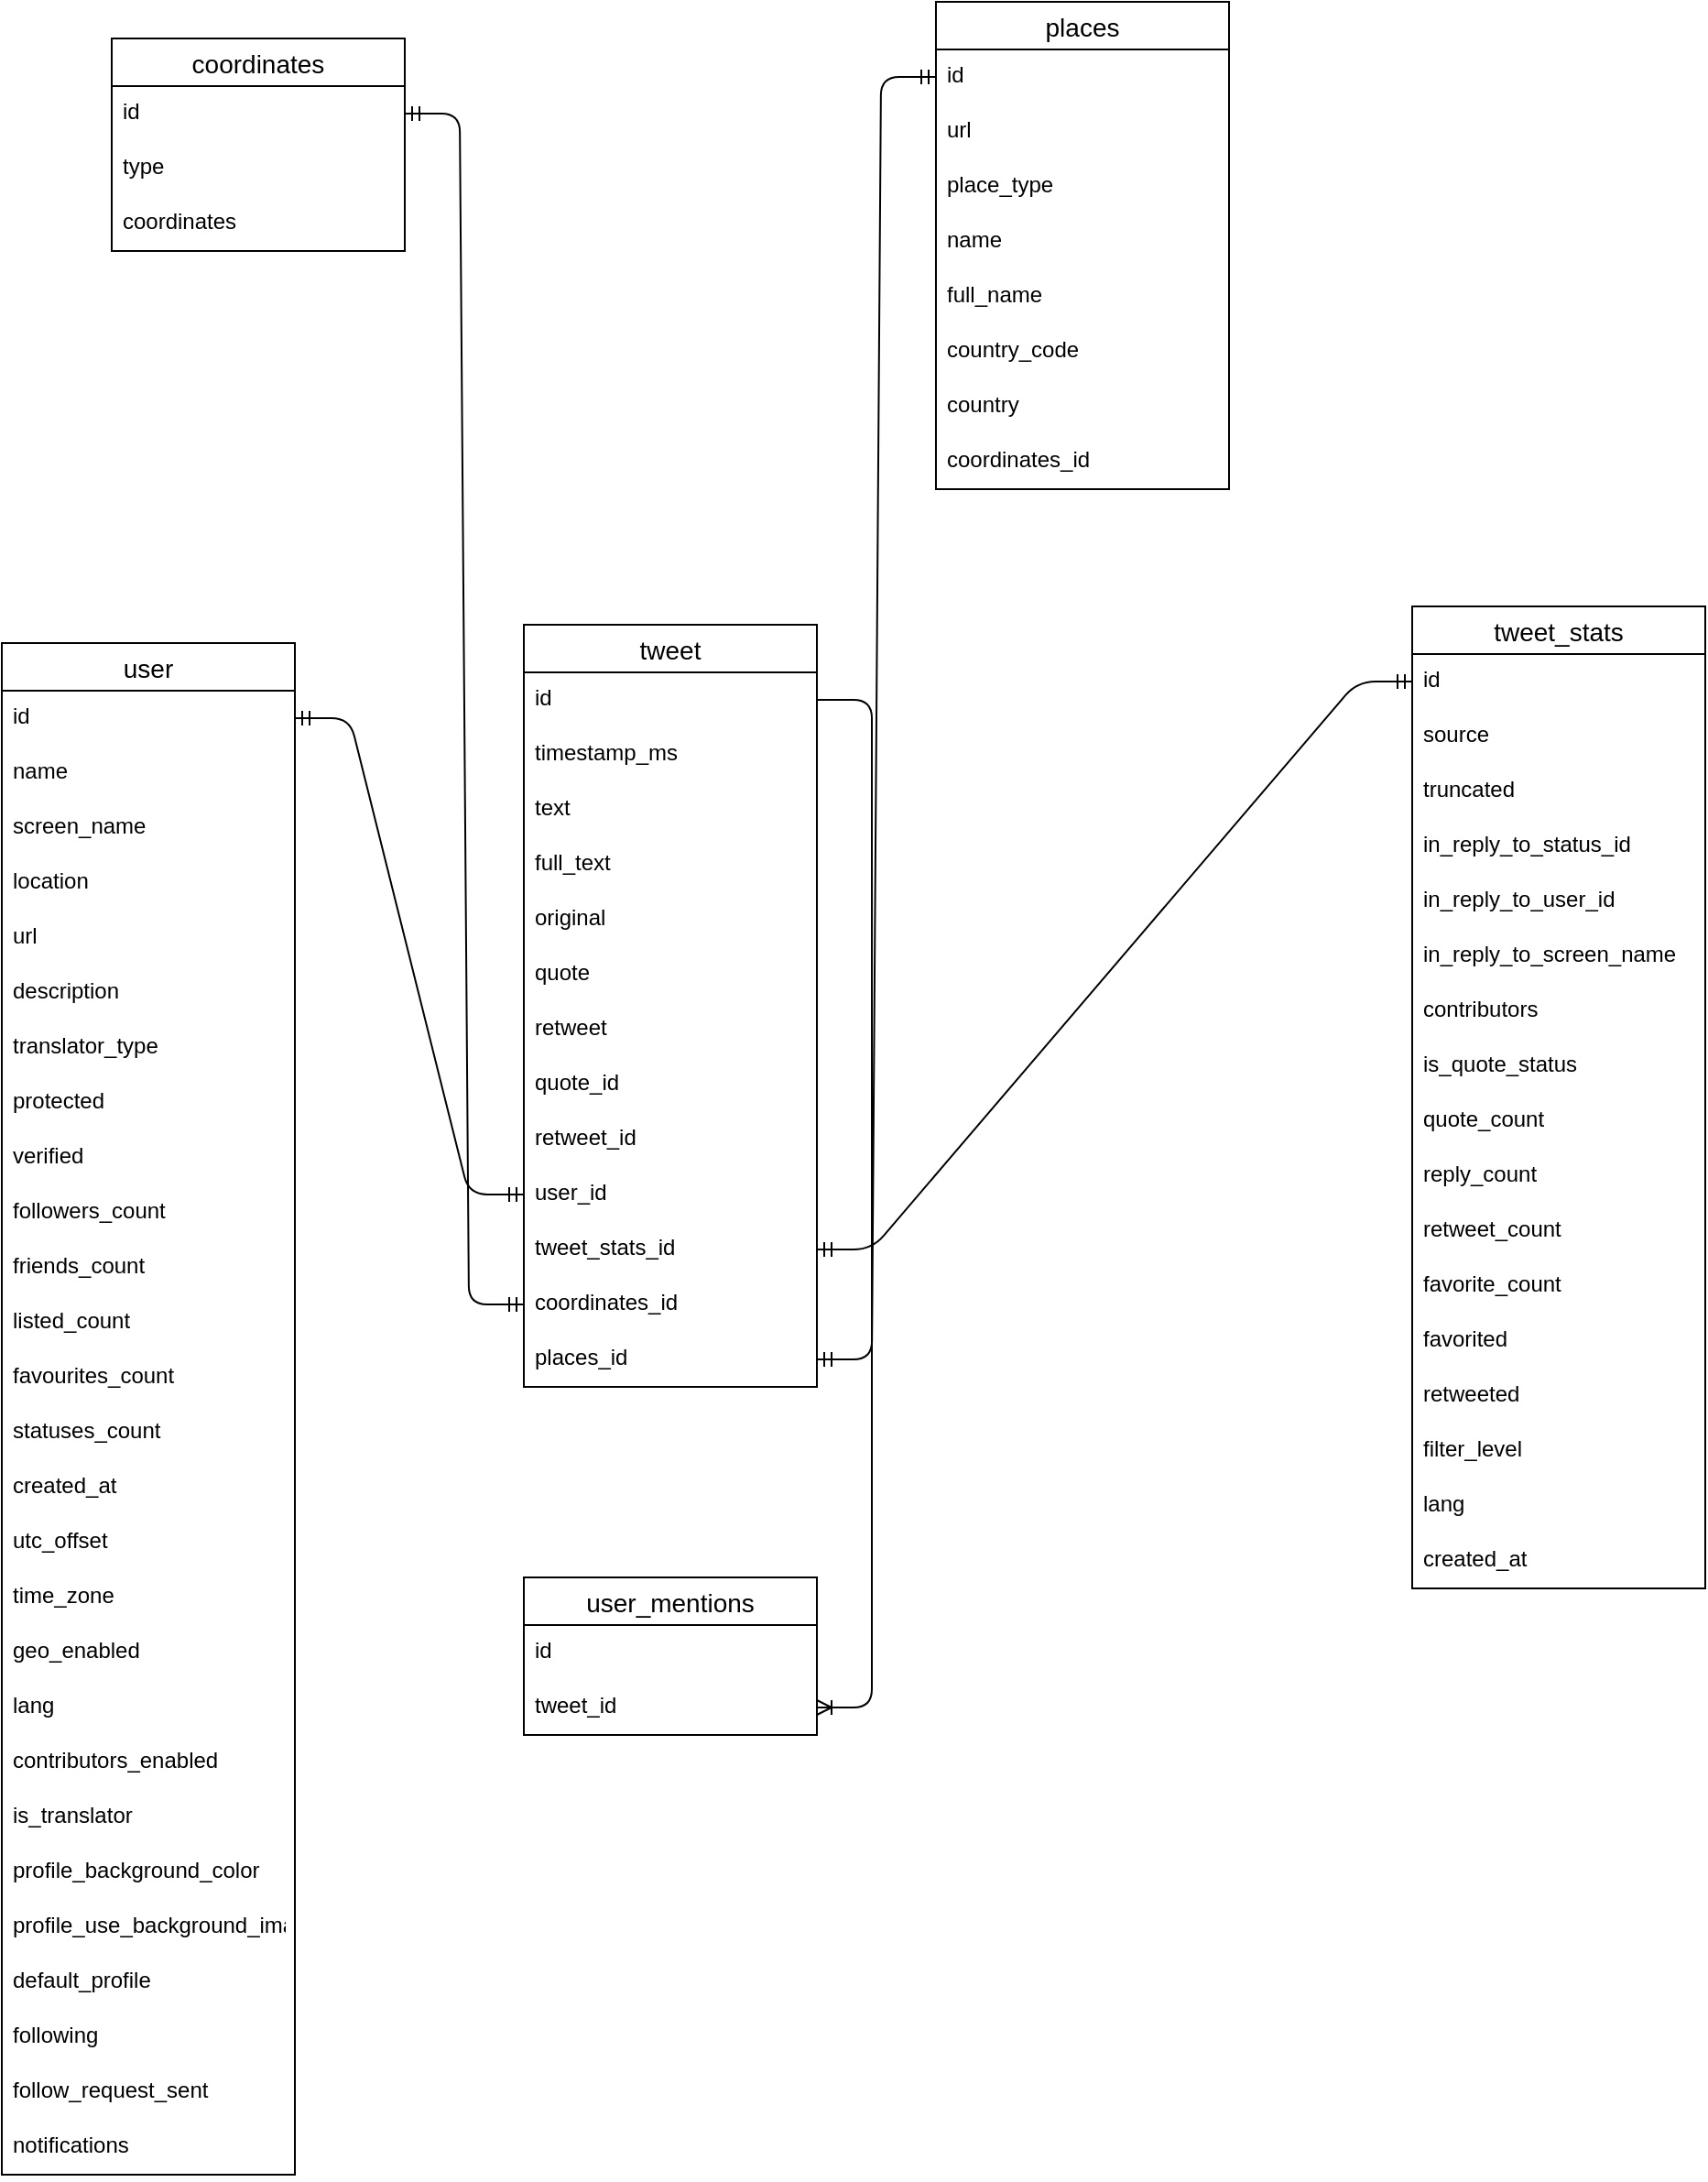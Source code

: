 <mxfile version="13.10.4" type="device"><diagram id="z-3bADAH1Kl1APvfFOZ7" name="Page-1"><mxGraphModel dx="1550" dy="868" grid="1" gridSize="10" guides="1" tooltips="1" connect="1" arrows="1" fold="1" page="1" pageScale="1" pageWidth="850" pageHeight="1100" math="0" shadow="0"><root><mxCell id="0"/><mxCell id="1" parent="0"/><mxCell id="doFomNhA2_S9_Sdeunhu-1" value="tweet" style="swimlane;fontStyle=0;childLayout=stackLayout;horizontal=1;startSize=26;horizontalStack=0;resizeParent=1;resizeParentMax=0;resizeLast=0;collapsible=1;marginBottom=0;align=center;fontSize=14;" vertex="1" parent="1"><mxGeometry x="345" y="380" width="160" height="416" as="geometry"/></mxCell><mxCell id="doFomNhA2_S9_Sdeunhu-3" value="id" style="text;strokeColor=none;fillColor=none;spacingLeft=4;spacingRight=4;overflow=hidden;rotatable=0;points=[[0,0.5],[1,0.5]];portConstraint=eastwest;fontSize=12;" vertex="1" parent="doFomNhA2_S9_Sdeunhu-1"><mxGeometry y="26" width="160" height="30" as="geometry"/></mxCell><mxCell id="doFomNhA2_S9_Sdeunhu-72" value="timestamp_ms" style="text;strokeColor=none;fillColor=none;spacingLeft=4;spacingRight=4;overflow=hidden;rotatable=0;points=[[0,0.5],[1,0.5]];portConstraint=eastwest;fontSize=12;" vertex="1" parent="doFomNhA2_S9_Sdeunhu-1"><mxGeometry y="56" width="160" height="30" as="geometry"/></mxCell><mxCell id="doFomNhA2_S9_Sdeunhu-4" value="text" style="text;strokeColor=none;fillColor=none;spacingLeft=4;spacingRight=4;overflow=hidden;rotatable=0;points=[[0,0.5],[1,0.5]];portConstraint=eastwest;fontSize=12;" vertex="1" parent="doFomNhA2_S9_Sdeunhu-1"><mxGeometry y="86" width="160" height="30" as="geometry"/></mxCell><mxCell id="doFomNhA2_S9_Sdeunhu-38" value="full_text" style="text;strokeColor=none;fillColor=none;spacingLeft=4;spacingRight=4;overflow=hidden;rotatable=0;points=[[0,0.5],[1,0.5]];portConstraint=eastwest;fontSize=12;" vertex="1" parent="doFomNhA2_S9_Sdeunhu-1"><mxGeometry y="116" width="160" height="30" as="geometry"/></mxCell><mxCell id="doFomNhA2_S9_Sdeunhu-39" value="original" style="text;strokeColor=none;fillColor=none;spacingLeft=4;spacingRight=4;overflow=hidden;rotatable=0;points=[[0,0.5],[1,0.5]];portConstraint=eastwest;fontSize=12;" vertex="1" parent="doFomNhA2_S9_Sdeunhu-1"><mxGeometry y="146" width="160" height="30" as="geometry"/></mxCell><mxCell id="doFomNhA2_S9_Sdeunhu-40" value="quote&#10;" style="text;strokeColor=none;fillColor=none;spacingLeft=4;spacingRight=4;overflow=hidden;rotatable=0;points=[[0,0.5],[1,0.5]];portConstraint=eastwest;fontSize=12;" vertex="1" parent="doFomNhA2_S9_Sdeunhu-1"><mxGeometry y="176" width="160" height="30" as="geometry"/></mxCell><mxCell id="doFomNhA2_S9_Sdeunhu-42" value="retweet" style="text;strokeColor=none;fillColor=none;spacingLeft=4;spacingRight=4;overflow=hidden;rotatable=0;points=[[0,0.5],[1,0.5]];portConstraint=eastwest;fontSize=12;" vertex="1" parent="doFomNhA2_S9_Sdeunhu-1"><mxGeometry y="206" width="160" height="30" as="geometry"/></mxCell><mxCell id="doFomNhA2_S9_Sdeunhu-43" value="quote_id" style="text;strokeColor=none;fillColor=none;spacingLeft=4;spacingRight=4;overflow=hidden;rotatable=0;points=[[0,0.5],[1,0.5]];portConstraint=eastwest;fontSize=12;" vertex="1" parent="doFomNhA2_S9_Sdeunhu-1"><mxGeometry y="236" width="160" height="30" as="geometry"/></mxCell><mxCell id="doFomNhA2_S9_Sdeunhu-44" value="retweet_id" style="text;strokeColor=none;fillColor=none;spacingLeft=4;spacingRight=4;overflow=hidden;rotatable=0;points=[[0,0.5],[1,0.5]];portConstraint=eastwest;fontSize=12;" vertex="1" parent="doFomNhA2_S9_Sdeunhu-1"><mxGeometry y="266" width="160" height="30" as="geometry"/></mxCell><mxCell id="doFomNhA2_S9_Sdeunhu-49" value="user_id" style="text;strokeColor=none;fillColor=none;spacingLeft=4;spacingRight=4;overflow=hidden;rotatable=0;points=[[0,0.5],[1,0.5]];portConstraint=eastwest;fontSize=12;" vertex="1" parent="doFomNhA2_S9_Sdeunhu-1"><mxGeometry y="296" width="160" height="30" as="geometry"/></mxCell><mxCell id="doFomNhA2_S9_Sdeunhu-50" value="tweet_stats_id" style="text;strokeColor=none;fillColor=none;spacingLeft=4;spacingRight=4;overflow=hidden;rotatable=0;points=[[0,0.5],[1,0.5]];portConstraint=eastwest;fontSize=12;" vertex="1" parent="doFomNhA2_S9_Sdeunhu-1"><mxGeometry y="326" width="160" height="30" as="geometry"/></mxCell><mxCell id="doFomNhA2_S9_Sdeunhu-51" value="coordinates_id" style="text;strokeColor=none;fillColor=none;spacingLeft=4;spacingRight=4;overflow=hidden;rotatable=0;points=[[0,0.5],[1,0.5]];portConstraint=eastwest;fontSize=12;" vertex="1" parent="doFomNhA2_S9_Sdeunhu-1"><mxGeometry y="356" width="160" height="30" as="geometry"/></mxCell><mxCell id="doFomNhA2_S9_Sdeunhu-52" value="places_id" style="text;strokeColor=none;fillColor=none;spacingLeft=4;spacingRight=4;overflow=hidden;rotatable=0;points=[[0,0.5],[1,0.5]];portConstraint=eastwest;fontSize=12;" vertex="1" parent="doFomNhA2_S9_Sdeunhu-1"><mxGeometry y="386" width="160" height="30" as="geometry"/></mxCell><mxCell id="doFomNhA2_S9_Sdeunhu-5" value="coordinates" style="swimlane;fontStyle=0;childLayout=stackLayout;horizontal=1;startSize=26;horizontalStack=0;resizeParent=1;resizeParentMax=0;resizeLast=0;collapsible=1;marginBottom=0;align=center;fontSize=14;" vertex="1" parent="1"><mxGeometry x="120" y="60" width="160" height="116" as="geometry"/></mxCell><mxCell id="doFomNhA2_S9_Sdeunhu-6" value="id" style="text;strokeColor=none;fillColor=none;spacingLeft=4;spacingRight=4;overflow=hidden;rotatable=0;points=[[0,0.5],[1,0.5]];portConstraint=eastwest;fontSize=12;" vertex="1" parent="doFomNhA2_S9_Sdeunhu-5"><mxGeometry y="26" width="160" height="30" as="geometry"/></mxCell><mxCell id="doFomNhA2_S9_Sdeunhu-7" value="type" style="text;strokeColor=none;fillColor=none;spacingLeft=4;spacingRight=4;overflow=hidden;rotatable=0;points=[[0,0.5],[1,0.5]];portConstraint=eastwest;fontSize=12;" vertex="1" parent="doFomNhA2_S9_Sdeunhu-5"><mxGeometry y="56" width="160" height="30" as="geometry"/></mxCell><mxCell id="doFomNhA2_S9_Sdeunhu-8" value="coordinates" style="text;strokeColor=none;fillColor=none;spacingLeft=4;spacingRight=4;overflow=hidden;rotatable=0;points=[[0,0.5],[1,0.5]];portConstraint=eastwest;fontSize=12;" vertex="1" parent="doFomNhA2_S9_Sdeunhu-5"><mxGeometry y="86" width="160" height="30" as="geometry"/></mxCell><mxCell id="doFomNhA2_S9_Sdeunhu-21" value="user" style="swimlane;fontStyle=0;childLayout=stackLayout;horizontal=1;startSize=26;horizontalStack=0;resizeParent=1;resizeParentMax=0;resizeLast=0;collapsible=1;marginBottom=0;align=center;fontSize=14;" vertex="1" parent="1"><mxGeometry x="60" y="390" width="160" height="836" as="geometry"/></mxCell><mxCell id="doFomNhA2_S9_Sdeunhu-22" value="id" style="text;strokeColor=none;fillColor=none;spacingLeft=4;spacingRight=4;overflow=hidden;rotatable=0;points=[[0,0.5],[1,0.5]];portConstraint=eastwest;fontSize=12;" vertex="1" parent="doFomNhA2_S9_Sdeunhu-21"><mxGeometry y="26" width="160" height="30" as="geometry"/></mxCell><mxCell id="doFomNhA2_S9_Sdeunhu-23" value="name" style="text;strokeColor=none;fillColor=none;spacingLeft=4;spacingRight=4;overflow=hidden;rotatable=0;points=[[0,0.5],[1,0.5]];portConstraint=eastwest;fontSize=12;" vertex="1" parent="doFomNhA2_S9_Sdeunhu-21"><mxGeometry y="56" width="160" height="30" as="geometry"/></mxCell><mxCell id="doFomNhA2_S9_Sdeunhu-24" value="screen_name" style="text;strokeColor=none;fillColor=none;spacingLeft=4;spacingRight=4;overflow=hidden;rotatable=0;points=[[0,0.5],[1,0.5]];portConstraint=eastwest;fontSize=12;" vertex="1" parent="doFomNhA2_S9_Sdeunhu-21"><mxGeometry y="86" width="160" height="30" as="geometry"/></mxCell><mxCell id="doFomNhA2_S9_Sdeunhu-78" value="location" style="text;strokeColor=none;fillColor=none;spacingLeft=4;spacingRight=4;overflow=hidden;rotatable=0;points=[[0,0.5],[1,0.5]];portConstraint=eastwest;fontSize=12;" vertex="1" parent="doFomNhA2_S9_Sdeunhu-21"><mxGeometry y="116" width="160" height="30" as="geometry"/></mxCell><mxCell id="doFomNhA2_S9_Sdeunhu-79" value="url" style="text;strokeColor=none;fillColor=none;spacingLeft=4;spacingRight=4;overflow=hidden;rotatable=0;points=[[0,0.5],[1,0.5]];portConstraint=eastwest;fontSize=12;" vertex="1" parent="doFomNhA2_S9_Sdeunhu-21"><mxGeometry y="146" width="160" height="30" as="geometry"/></mxCell><mxCell id="doFomNhA2_S9_Sdeunhu-80" value="description" style="text;strokeColor=none;fillColor=none;spacingLeft=4;spacingRight=4;overflow=hidden;rotatable=0;points=[[0,0.5],[1,0.5]];portConstraint=eastwest;fontSize=12;" vertex="1" parent="doFomNhA2_S9_Sdeunhu-21"><mxGeometry y="176" width="160" height="30" as="geometry"/></mxCell><mxCell id="doFomNhA2_S9_Sdeunhu-81" value="translator_type" style="text;strokeColor=none;fillColor=none;spacingLeft=4;spacingRight=4;overflow=hidden;rotatable=0;points=[[0,0.5],[1,0.5]];portConstraint=eastwest;fontSize=12;" vertex="1" parent="doFomNhA2_S9_Sdeunhu-21"><mxGeometry y="206" width="160" height="30" as="geometry"/></mxCell><mxCell id="doFomNhA2_S9_Sdeunhu-82" value="protected" style="text;strokeColor=none;fillColor=none;spacingLeft=4;spacingRight=4;overflow=hidden;rotatable=0;points=[[0,0.5],[1,0.5]];portConstraint=eastwest;fontSize=12;" vertex="1" parent="doFomNhA2_S9_Sdeunhu-21"><mxGeometry y="236" width="160" height="30" as="geometry"/></mxCell><mxCell id="doFomNhA2_S9_Sdeunhu-83" value="verified" style="text;strokeColor=none;fillColor=none;spacingLeft=4;spacingRight=4;overflow=hidden;rotatable=0;points=[[0,0.5],[1,0.5]];portConstraint=eastwest;fontSize=12;" vertex="1" parent="doFomNhA2_S9_Sdeunhu-21"><mxGeometry y="266" width="160" height="30" as="geometry"/></mxCell><mxCell id="doFomNhA2_S9_Sdeunhu-84" value="followers_count" style="text;strokeColor=none;fillColor=none;spacingLeft=4;spacingRight=4;overflow=hidden;rotatable=0;points=[[0,0.5],[1,0.5]];portConstraint=eastwest;fontSize=12;" vertex="1" parent="doFomNhA2_S9_Sdeunhu-21"><mxGeometry y="296" width="160" height="30" as="geometry"/></mxCell><mxCell id="doFomNhA2_S9_Sdeunhu-85" value="friends_count" style="text;strokeColor=none;fillColor=none;spacingLeft=4;spacingRight=4;overflow=hidden;rotatable=0;points=[[0,0.5],[1,0.5]];portConstraint=eastwest;fontSize=12;" vertex="1" parent="doFomNhA2_S9_Sdeunhu-21"><mxGeometry y="326" width="160" height="30" as="geometry"/></mxCell><mxCell id="doFomNhA2_S9_Sdeunhu-86" value="listed_count" style="text;strokeColor=none;fillColor=none;spacingLeft=4;spacingRight=4;overflow=hidden;rotatable=0;points=[[0,0.5],[1,0.5]];portConstraint=eastwest;fontSize=12;" vertex="1" parent="doFomNhA2_S9_Sdeunhu-21"><mxGeometry y="356" width="160" height="30" as="geometry"/></mxCell><mxCell id="doFomNhA2_S9_Sdeunhu-87" value="favourites_count" style="text;strokeColor=none;fillColor=none;spacingLeft=4;spacingRight=4;overflow=hidden;rotatable=0;points=[[0,0.5],[1,0.5]];portConstraint=eastwest;fontSize=12;" vertex="1" parent="doFomNhA2_S9_Sdeunhu-21"><mxGeometry y="386" width="160" height="30" as="geometry"/></mxCell><mxCell id="doFomNhA2_S9_Sdeunhu-88" value="statuses_count" style="text;strokeColor=none;fillColor=none;spacingLeft=4;spacingRight=4;overflow=hidden;rotatable=0;points=[[0,0.5],[1,0.5]];portConstraint=eastwest;fontSize=12;" vertex="1" parent="doFomNhA2_S9_Sdeunhu-21"><mxGeometry y="416" width="160" height="30" as="geometry"/></mxCell><mxCell id="doFomNhA2_S9_Sdeunhu-89" value="created_at" style="text;strokeColor=none;fillColor=none;spacingLeft=4;spacingRight=4;overflow=hidden;rotatable=0;points=[[0,0.5],[1,0.5]];portConstraint=eastwest;fontSize=12;" vertex="1" parent="doFomNhA2_S9_Sdeunhu-21"><mxGeometry y="446" width="160" height="30" as="geometry"/></mxCell><mxCell id="doFomNhA2_S9_Sdeunhu-90" value="utc_offset" style="text;strokeColor=none;fillColor=none;spacingLeft=4;spacingRight=4;overflow=hidden;rotatable=0;points=[[0,0.5],[1,0.5]];portConstraint=eastwest;fontSize=12;" vertex="1" parent="doFomNhA2_S9_Sdeunhu-21"><mxGeometry y="476" width="160" height="30" as="geometry"/></mxCell><mxCell id="doFomNhA2_S9_Sdeunhu-91" value="time_zone" style="text;strokeColor=none;fillColor=none;spacingLeft=4;spacingRight=4;overflow=hidden;rotatable=0;points=[[0,0.5],[1,0.5]];portConstraint=eastwest;fontSize=12;" vertex="1" parent="doFomNhA2_S9_Sdeunhu-21"><mxGeometry y="506" width="160" height="30" as="geometry"/></mxCell><mxCell id="doFomNhA2_S9_Sdeunhu-92" value="geo_enabled" style="text;strokeColor=none;fillColor=none;spacingLeft=4;spacingRight=4;overflow=hidden;rotatable=0;points=[[0,0.5],[1,0.5]];portConstraint=eastwest;fontSize=12;" vertex="1" parent="doFomNhA2_S9_Sdeunhu-21"><mxGeometry y="536" width="160" height="30" as="geometry"/></mxCell><mxCell id="doFomNhA2_S9_Sdeunhu-93" value="lang" style="text;strokeColor=none;fillColor=none;spacingLeft=4;spacingRight=4;overflow=hidden;rotatable=0;points=[[0,0.5],[1,0.5]];portConstraint=eastwest;fontSize=12;" vertex="1" parent="doFomNhA2_S9_Sdeunhu-21"><mxGeometry y="566" width="160" height="30" as="geometry"/></mxCell><mxCell id="doFomNhA2_S9_Sdeunhu-94" value="contributors_enabled" style="text;strokeColor=none;fillColor=none;spacingLeft=4;spacingRight=4;overflow=hidden;rotatable=0;points=[[0,0.5],[1,0.5]];portConstraint=eastwest;fontSize=12;" vertex="1" parent="doFomNhA2_S9_Sdeunhu-21"><mxGeometry y="596" width="160" height="30" as="geometry"/></mxCell><mxCell id="doFomNhA2_S9_Sdeunhu-95" value="is_translator" style="text;strokeColor=none;fillColor=none;spacingLeft=4;spacingRight=4;overflow=hidden;rotatable=0;points=[[0,0.5],[1,0.5]];portConstraint=eastwest;fontSize=12;" vertex="1" parent="doFomNhA2_S9_Sdeunhu-21"><mxGeometry y="626" width="160" height="30" as="geometry"/></mxCell><mxCell id="doFomNhA2_S9_Sdeunhu-96" value="profile_background_color" style="text;strokeColor=none;fillColor=none;spacingLeft=4;spacingRight=4;overflow=hidden;rotatable=0;points=[[0,0.5],[1,0.5]];portConstraint=eastwest;fontSize=12;" vertex="1" parent="doFomNhA2_S9_Sdeunhu-21"><mxGeometry y="656" width="160" height="30" as="geometry"/></mxCell><mxCell id="doFomNhA2_S9_Sdeunhu-97" value="profile_use_background_image" style="text;strokeColor=none;fillColor=none;spacingLeft=4;spacingRight=4;overflow=hidden;rotatable=0;points=[[0,0.5],[1,0.5]];portConstraint=eastwest;fontSize=12;" vertex="1" parent="doFomNhA2_S9_Sdeunhu-21"><mxGeometry y="686" width="160" height="30" as="geometry"/></mxCell><mxCell id="doFomNhA2_S9_Sdeunhu-98" value="default_profile" style="text;strokeColor=none;fillColor=none;spacingLeft=4;spacingRight=4;overflow=hidden;rotatable=0;points=[[0,0.5],[1,0.5]];portConstraint=eastwest;fontSize=12;" vertex="1" parent="doFomNhA2_S9_Sdeunhu-21"><mxGeometry y="716" width="160" height="30" as="geometry"/></mxCell><mxCell id="doFomNhA2_S9_Sdeunhu-99" value="following" style="text;strokeColor=none;fillColor=none;spacingLeft=4;spacingRight=4;overflow=hidden;rotatable=0;points=[[0,0.5],[1,0.5]];portConstraint=eastwest;fontSize=12;" vertex="1" parent="doFomNhA2_S9_Sdeunhu-21"><mxGeometry y="746" width="160" height="30" as="geometry"/></mxCell><mxCell id="doFomNhA2_S9_Sdeunhu-100" value="follow_request_sent" style="text;strokeColor=none;fillColor=none;spacingLeft=4;spacingRight=4;overflow=hidden;rotatable=0;points=[[0,0.5],[1,0.5]];portConstraint=eastwest;fontSize=12;" vertex="1" parent="doFomNhA2_S9_Sdeunhu-21"><mxGeometry y="776" width="160" height="30" as="geometry"/></mxCell><mxCell id="doFomNhA2_S9_Sdeunhu-101" value="notifications" style="text;strokeColor=none;fillColor=none;spacingLeft=4;spacingRight=4;overflow=hidden;rotatable=0;points=[[0,0.5],[1,0.5]];portConstraint=eastwest;fontSize=12;" vertex="1" parent="doFomNhA2_S9_Sdeunhu-21"><mxGeometry y="806" width="160" height="30" as="geometry"/></mxCell><mxCell id="doFomNhA2_S9_Sdeunhu-29" value="tweet_stats" style="swimlane;fontStyle=0;childLayout=stackLayout;horizontal=1;startSize=26;horizontalStack=0;resizeParent=1;resizeParentMax=0;resizeLast=0;collapsible=1;marginBottom=0;align=center;fontSize=14;" vertex="1" parent="1"><mxGeometry x="830" y="370" width="160" height="536" as="geometry"/></mxCell><mxCell id="doFomNhA2_S9_Sdeunhu-30" value="id" style="text;strokeColor=none;fillColor=none;spacingLeft=4;spacingRight=4;overflow=hidden;rotatable=0;points=[[0,0.5],[1,0.5]];portConstraint=eastwest;fontSize=12;" vertex="1" parent="doFomNhA2_S9_Sdeunhu-29"><mxGeometry y="26" width="160" height="30" as="geometry"/></mxCell><mxCell id="doFomNhA2_S9_Sdeunhu-31" value="source" style="text;strokeColor=none;fillColor=none;spacingLeft=4;spacingRight=4;overflow=hidden;rotatable=0;points=[[0,0.5],[1,0.5]];portConstraint=eastwest;fontSize=12;" vertex="1" parent="doFomNhA2_S9_Sdeunhu-29"><mxGeometry y="56" width="160" height="30" as="geometry"/></mxCell><mxCell id="doFomNhA2_S9_Sdeunhu-37" value="truncated" style="text;strokeColor=none;fillColor=none;spacingLeft=4;spacingRight=4;overflow=hidden;rotatable=0;points=[[0,0.5],[1,0.5]];portConstraint=eastwest;fontSize=12;" vertex="1" parent="doFomNhA2_S9_Sdeunhu-29"><mxGeometry y="86" width="160" height="30" as="geometry"/></mxCell><mxCell id="doFomNhA2_S9_Sdeunhu-32" value="in_reply_to_status_id" style="text;strokeColor=none;fillColor=none;spacingLeft=4;spacingRight=4;overflow=hidden;rotatable=0;points=[[0,0.5],[1,0.5]];portConstraint=eastwest;fontSize=12;" vertex="1" parent="doFomNhA2_S9_Sdeunhu-29"><mxGeometry y="116" width="160" height="30" as="geometry"/></mxCell><mxCell id="doFomNhA2_S9_Sdeunhu-55" value="in_reply_to_user_id" style="text;strokeColor=none;fillColor=none;spacingLeft=4;spacingRight=4;overflow=hidden;rotatable=0;points=[[0,0.5],[1,0.5]];portConstraint=eastwest;fontSize=12;" vertex="1" parent="doFomNhA2_S9_Sdeunhu-29"><mxGeometry y="146" width="160" height="30" as="geometry"/></mxCell><mxCell id="doFomNhA2_S9_Sdeunhu-56" value="in_reply_to_screen_name" style="text;strokeColor=none;fillColor=none;spacingLeft=4;spacingRight=4;overflow=hidden;rotatable=0;points=[[0,0.5],[1,0.5]];portConstraint=eastwest;fontSize=12;" vertex="1" parent="doFomNhA2_S9_Sdeunhu-29"><mxGeometry y="176" width="160" height="30" as="geometry"/></mxCell><mxCell id="doFomNhA2_S9_Sdeunhu-57" value="contributors" style="text;strokeColor=none;fillColor=none;spacingLeft=4;spacingRight=4;overflow=hidden;rotatable=0;points=[[0,0.5],[1,0.5]];portConstraint=eastwest;fontSize=12;" vertex="1" parent="doFomNhA2_S9_Sdeunhu-29"><mxGeometry y="206" width="160" height="30" as="geometry"/></mxCell><mxCell id="doFomNhA2_S9_Sdeunhu-58" value="is_quote_status" style="text;strokeColor=none;fillColor=none;spacingLeft=4;spacingRight=4;overflow=hidden;rotatable=0;points=[[0,0.5],[1,0.5]];portConstraint=eastwest;fontSize=12;" vertex="1" parent="doFomNhA2_S9_Sdeunhu-29"><mxGeometry y="236" width="160" height="30" as="geometry"/></mxCell><mxCell id="doFomNhA2_S9_Sdeunhu-59" value="quote_count" style="text;strokeColor=none;fillColor=none;spacingLeft=4;spacingRight=4;overflow=hidden;rotatable=0;points=[[0,0.5],[1,0.5]];portConstraint=eastwest;fontSize=12;" vertex="1" parent="doFomNhA2_S9_Sdeunhu-29"><mxGeometry y="266" width="160" height="30" as="geometry"/></mxCell><mxCell id="doFomNhA2_S9_Sdeunhu-60" value="reply_count" style="text;strokeColor=none;fillColor=none;spacingLeft=4;spacingRight=4;overflow=hidden;rotatable=0;points=[[0,0.5],[1,0.5]];portConstraint=eastwest;fontSize=12;" vertex="1" parent="doFomNhA2_S9_Sdeunhu-29"><mxGeometry y="296" width="160" height="30" as="geometry"/></mxCell><mxCell id="doFomNhA2_S9_Sdeunhu-61" value="retweet_count" style="text;strokeColor=none;fillColor=none;spacingLeft=4;spacingRight=4;overflow=hidden;rotatable=0;points=[[0,0.5],[1,0.5]];portConstraint=eastwest;fontSize=12;" vertex="1" parent="doFomNhA2_S9_Sdeunhu-29"><mxGeometry y="326" width="160" height="30" as="geometry"/></mxCell><mxCell id="doFomNhA2_S9_Sdeunhu-62" value="favorite_count" style="text;strokeColor=none;fillColor=none;spacingLeft=4;spacingRight=4;overflow=hidden;rotatable=0;points=[[0,0.5],[1,0.5]];portConstraint=eastwest;fontSize=12;" vertex="1" parent="doFomNhA2_S9_Sdeunhu-29"><mxGeometry y="356" width="160" height="30" as="geometry"/></mxCell><mxCell id="doFomNhA2_S9_Sdeunhu-63" value="favorited" style="text;strokeColor=none;fillColor=none;spacingLeft=4;spacingRight=4;overflow=hidden;rotatable=0;points=[[0,0.5],[1,0.5]];portConstraint=eastwest;fontSize=12;" vertex="1" parent="doFomNhA2_S9_Sdeunhu-29"><mxGeometry y="386" width="160" height="30" as="geometry"/></mxCell><mxCell id="doFomNhA2_S9_Sdeunhu-64" value="retweeted" style="text;strokeColor=none;fillColor=none;spacingLeft=4;spacingRight=4;overflow=hidden;rotatable=0;points=[[0,0.5],[1,0.5]];portConstraint=eastwest;fontSize=12;" vertex="1" parent="doFomNhA2_S9_Sdeunhu-29"><mxGeometry y="416" width="160" height="30" as="geometry"/></mxCell><mxCell id="doFomNhA2_S9_Sdeunhu-65" value="filter_level" style="text;strokeColor=none;fillColor=none;spacingLeft=4;spacingRight=4;overflow=hidden;rotatable=0;points=[[0,0.5],[1,0.5]];portConstraint=eastwest;fontSize=12;" vertex="1" parent="doFomNhA2_S9_Sdeunhu-29"><mxGeometry y="446" width="160" height="30" as="geometry"/></mxCell><mxCell id="doFomNhA2_S9_Sdeunhu-66" value="lang" style="text;strokeColor=none;fillColor=none;spacingLeft=4;spacingRight=4;overflow=hidden;rotatable=0;points=[[0,0.5],[1,0.5]];portConstraint=eastwest;fontSize=12;" vertex="1" parent="doFomNhA2_S9_Sdeunhu-29"><mxGeometry y="476" width="160" height="30" as="geometry"/></mxCell><mxCell id="doFomNhA2_S9_Sdeunhu-67" value="created_at" style="text;strokeColor=none;fillColor=none;spacingLeft=4;spacingRight=4;overflow=hidden;rotatable=0;points=[[0,0.5],[1,0.5]];portConstraint=eastwest;fontSize=12;" vertex="1" parent="doFomNhA2_S9_Sdeunhu-29"><mxGeometry y="506" width="160" height="30" as="geometry"/></mxCell><mxCell id="doFomNhA2_S9_Sdeunhu-33" value="places" style="swimlane;fontStyle=0;childLayout=stackLayout;horizontal=1;startSize=26;horizontalStack=0;resizeParent=1;resizeParentMax=0;resizeLast=0;collapsible=1;marginBottom=0;align=center;fontSize=14;" vertex="1" parent="1"><mxGeometry x="570" y="40" width="160" height="266" as="geometry"/></mxCell><mxCell id="doFomNhA2_S9_Sdeunhu-34" value="id" style="text;strokeColor=none;fillColor=none;spacingLeft=4;spacingRight=4;overflow=hidden;rotatable=0;points=[[0,0.5],[1,0.5]];portConstraint=eastwest;fontSize=12;" vertex="1" parent="doFomNhA2_S9_Sdeunhu-33"><mxGeometry y="26" width="160" height="30" as="geometry"/></mxCell><mxCell id="doFomNhA2_S9_Sdeunhu-35" value="url" style="text;strokeColor=none;fillColor=none;spacingLeft=4;spacingRight=4;overflow=hidden;rotatable=0;points=[[0,0.5],[1,0.5]];portConstraint=eastwest;fontSize=12;" vertex="1" parent="doFomNhA2_S9_Sdeunhu-33"><mxGeometry y="56" width="160" height="30" as="geometry"/></mxCell><mxCell id="doFomNhA2_S9_Sdeunhu-36" value="place_type" style="text;strokeColor=none;fillColor=none;spacingLeft=4;spacingRight=4;overflow=hidden;rotatable=0;points=[[0,0.5],[1,0.5]];portConstraint=eastwest;fontSize=12;" vertex="1" parent="doFomNhA2_S9_Sdeunhu-33"><mxGeometry y="86" width="160" height="30" as="geometry"/></mxCell><mxCell id="doFomNhA2_S9_Sdeunhu-73" value="name" style="text;strokeColor=none;fillColor=none;spacingLeft=4;spacingRight=4;overflow=hidden;rotatable=0;points=[[0,0.5],[1,0.5]];portConstraint=eastwest;fontSize=12;" vertex="1" parent="doFomNhA2_S9_Sdeunhu-33"><mxGeometry y="116" width="160" height="30" as="geometry"/></mxCell><mxCell id="doFomNhA2_S9_Sdeunhu-74" value="full_name" style="text;strokeColor=none;fillColor=none;spacingLeft=4;spacingRight=4;overflow=hidden;rotatable=0;points=[[0,0.5],[1,0.5]];portConstraint=eastwest;fontSize=12;" vertex="1" parent="doFomNhA2_S9_Sdeunhu-33"><mxGeometry y="146" width="160" height="30" as="geometry"/></mxCell><mxCell id="doFomNhA2_S9_Sdeunhu-75" value="country_code" style="text;strokeColor=none;fillColor=none;spacingLeft=4;spacingRight=4;overflow=hidden;rotatable=0;points=[[0,0.5],[1,0.5]];portConstraint=eastwest;fontSize=12;" vertex="1" parent="doFomNhA2_S9_Sdeunhu-33"><mxGeometry y="176" width="160" height="30" as="geometry"/></mxCell><mxCell id="doFomNhA2_S9_Sdeunhu-76" value="country" style="text;strokeColor=none;fillColor=none;spacingLeft=4;spacingRight=4;overflow=hidden;rotatable=0;points=[[0,0.5],[1,0.5]];portConstraint=eastwest;fontSize=12;" vertex="1" parent="doFomNhA2_S9_Sdeunhu-33"><mxGeometry y="206" width="160" height="30" as="geometry"/></mxCell><mxCell id="doFomNhA2_S9_Sdeunhu-77" value="coordinates_id" style="text;strokeColor=none;fillColor=none;spacingLeft=4;spacingRight=4;overflow=hidden;rotatable=0;points=[[0,0.5],[1,0.5]];portConstraint=eastwest;fontSize=12;" vertex="1" parent="doFomNhA2_S9_Sdeunhu-33"><mxGeometry y="236" width="160" height="30" as="geometry"/></mxCell><mxCell id="doFomNhA2_S9_Sdeunhu-68" value="user_mentions" style="swimlane;fontStyle=0;childLayout=stackLayout;horizontal=1;startSize=26;horizontalStack=0;resizeParent=1;resizeParentMax=0;resizeLast=0;collapsible=1;marginBottom=0;align=center;fontSize=14;" vertex="1" parent="1"><mxGeometry x="345" y="900" width="160" height="86" as="geometry"/></mxCell><mxCell id="doFomNhA2_S9_Sdeunhu-69" value="id" style="text;strokeColor=none;fillColor=none;spacingLeft=4;spacingRight=4;overflow=hidden;rotatable=0;points=[[0,0.5],[1,0.5]];portConstraint=eastwest;fontSize=12;" vertex="1" parent="doFomNhA2_S9_Sdeunhu-68"><mxGeometry y="26" width="160" height="30" as="geometry"/></mxCell><mxCell id="doFomNhA2_S9_Sdeunhu-113" value="tweet_id" style="text;strokeColor=none;fillColor=none;spacingLeft=4;spacingRight=4;overflow=hidden;rotatable=0;points=[[0,0.5],[1,0.5]];portConstraint=eastwest;fontSize=12;" vertex="1" parent="doFomNhA2_S9_Sdeunhu-68"><mxGeometry y="56" width="160" height="30" as="geometry"/></mxCell><mxCell id="doFomNhA2_S9_Sdeunhu-109" value="" style="edgeStyle=entityRelationEdgeStyle;fontSize=12;html=1;endArrow=ERmandOne;startArrow=ERmandOne;exitX=1;exitY=0.5;exitDx=0;exitDy=0;" edge="1" parent="1" source="doFomNhA2_S9_Sdeunhu-6" target="doFomNhA2_S9_Sdeunhu-51"><mxGeometry width="100" height="100" relative="1" as="geometry"><mxPoint x="230" y="310" as="sourcePoint"/><mxPoint x="330" y="210" as="targetPoint"/></mxGeometry></mxCell><mxCell id="doFomNhA2_S9_Sdeunhu-110" value="" style="edgeStyle=entityRelationEdgeStyle;fontSize=12;html=1;endArrow=ERmandOne;startArrow=ERmandOne;exitX=1;exitY=0.5;exitDx=0;exitDy=0;entryX=0;entryY=0.5;entryDx=0;entryDy=0;" edge="1" parent="1" source="doFomNhA2_S9_Sdeunhu-52" target="doFomNhA2_S9_Sdeunhu-34"><mxGeometry width="100" height="100" relative="1" as="geometry"><mxPoint x="520" y="90" as="sourcePoint"/><mxPoint x="585" y="740" as="targetPoint"/></mxGeometry></mxCell><mxCell id="doFomNhA2_S9_Sdeunhu-111" value="" style="edgeStyle=entityRelationEdgeStyle;fontSize=12;html=1;endArrow=ERmandOne;startArrow=ERmandOne;exitX=1;exitY=0.5;exitDx=0;exitDy=0;entryX=0;entryY=0.5;entryDx=0;entryDy=0;" edge="1" parent="1" source="doFomNhA2_S9_Sdeunhu-22" target="doFomNhA2_S9_Sdeunhu-49"><mxGeometry width="100" height="100" relative="1" as="geometry"><mxPoint x="290" y="111" as="sourcePoint"/><mxPoint x="355" y="761" as="targetPoint"/></mxGeometry></mxCell><mxCell id="doFomNhA2_S9_Sdeunhu-112" value="" style="edgeStyle=entityRelationEdgeStyle;fontSize=12;html=1;endArrow=ERmandOne;startArrow=ERmandOne;entryX=0;entryY=0.5;entryDx=0;entryDy=0;" edge="1" parent="1" source="doFomNhA2_S9_Sdeunhu-50" target="doFomNhA2_S9_Sdeunhu-30"><mxGeometry width="100" height="100" relative="1" as="geometry"><mxPoint x="515" y="791" as="sourcePoint"/><mxPoint x="580" y="91" as="targetPoint"/></mxGeometry></mxCell><mxCell id="doFomNhA2_S9_Sdeunhu-114" value="" style="edgeStyle=entityRelationEdgeStyle;fontSize=12;html=1;endArrow=ERoneToMany;exitX=1;exitY=0.5;exitDx=0;exitDy=0;entryX=1;entryY=0.5;entryDx=0;entryDy=0;" edge="1" parent="1" source="doFomNhA2_S9_Sdeunhu-3" target="doFomNhA2_S9_Sdeunhu-113"><mxGeometry width="100" height="100" relative="1" as="geometry"><mxPoint x="610" y="520" as="sourcePoint"/><mxPoint x="710" y="420" as="targetPoint"/></mxGeometry></mxCell></root></mxGraphModel></diagram></mxfile>